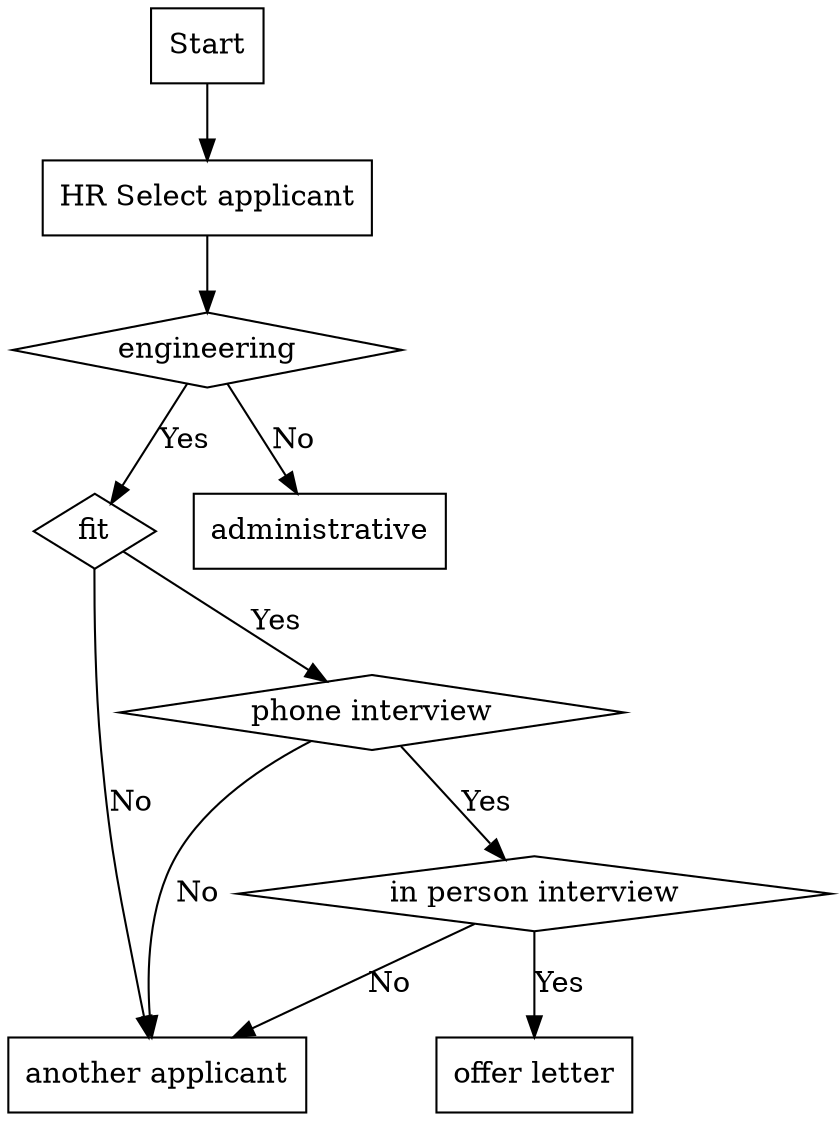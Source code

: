 // Human Resource
digraph {
	0 [label=fit shape=diamond]
	1 [label="another applicant" shape=rect]
	2 [label="phone interview" shape=diamond]
	3 [label=Start shape=rect]
	4 [label=engineering shape=diamond]
	5 [label="HR Select applicant" shape=rect]
	6 [label="offer letter" shape=rect]
	7 [label="in person interview" shape=diamond]
	8 [label=administrative shape=rect]
		3 -> 5 [constraint=true]
		5 -> 4 [constraint=true]
		4 -> 8 [label=No constraint=true]
		4 -> 0 [label=Yes constraint=true]
		0 -> 1 [label=No constraint=true]
		0 -> 2 [label=Yes constraint=true]
		2 -> 1 [label=No constraint=true]
		2 -> 7 [label=Yes constraint=true]
		7 -> 1 [label=No constraint=true]
		7 -> 6 [label=Yes constraint=true]
}